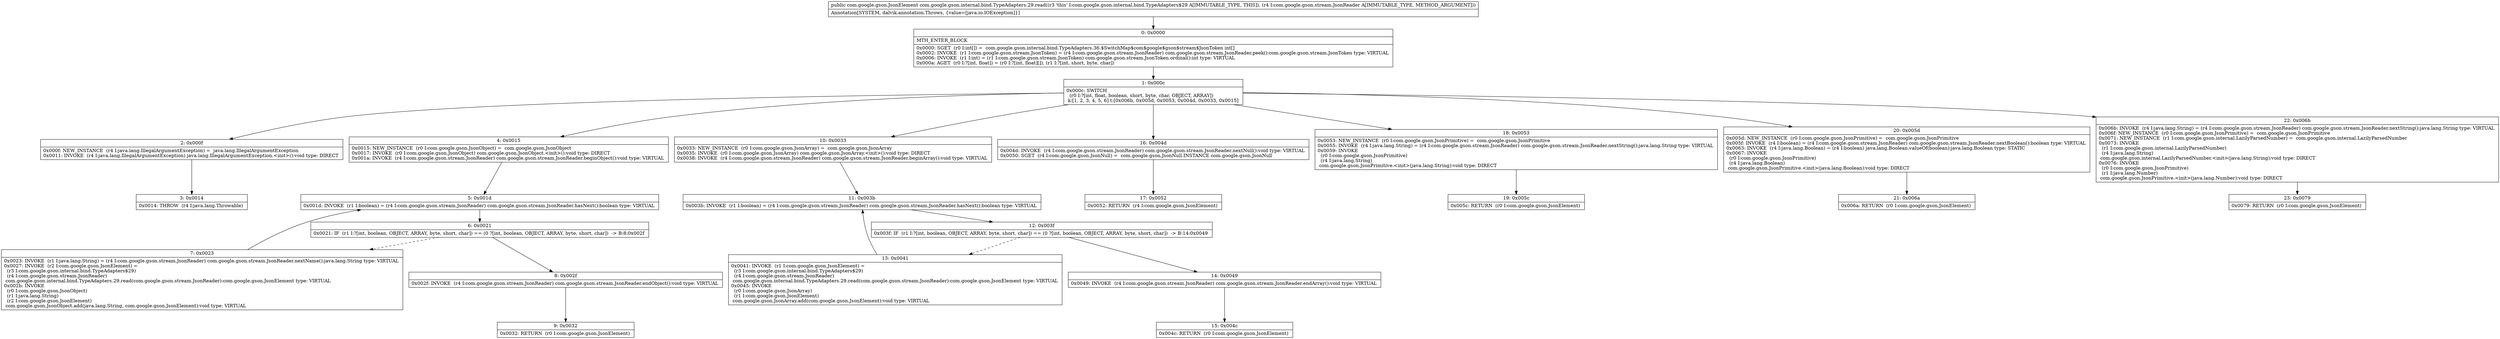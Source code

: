 digraph "CFG forcom.google.gson.internal.bind.TypeAdapters.29.read(Lcom\/google\/gson\/stream\/JsonReader;)Lcom\/google\/gson\/JsonElement;" {
Node_0 [shape=record,label="{0\:\ 0x0000|MTH_ENTER_BLOCK\l|0x0000: SGET  (r0 I:int[]) =  com.google.gson.internal.bind.TypeAdapters.36.$SwitchMap$com$google$gson$stream$JsonToken int[] \l0x0002: INVOKE  (r1 I:com.google.gson.stream.JsonToken) = (r4 I:com.google.gson.stream.JsonReader) com.google.gson.stream.JsonReader.peek():com.google.gson.stream.JsonToken type: VIRTUAL \l0x0006: INVOKE  (r1 I:int) = (r1 I:com.google.gson.stream.JsonToken) com.google.gson.stream.JsonToken.ordinal():int type: VIRTUAL \l0x000a: AGET  (r0 I:?[int, float]) = (r0 I:?[int, float][]), (r1 I:?[int, short, byte, char]) \l}"];
Node_1 [shape=record,label="{1\:\ 0x000c|0x000c: SWITCH  \l  (r0 I:?[int, float, boolean, short, byte, char, OBJECT, ARRAY])\l k:[1, 2, 3, 4, 5, 6] t:[0x006b, 0x005d, 0x0053, 0x004d, 0x0033, 0x0015] \l}"];
Node_2 [shape=record,label="{2\:\ 0x000f|0x000f: NEW_INSTANCE  (r4 I:java.lang.IllegalArgumentException) =  java.lang.IllegalArgumentException \l0x0011: INVOKE  (r4 I:java.lang.IllegalArgumentException) java.lang.IllegalArgumentException.\<init\>():void type: DIRECT \l}"];
Node_3 [shape=record,label="{3\:\ 0x0014|0x0014: THROW  (r4 I:java.lang.Throwable) \l}"];
Node_4 [shape=record,label="{4\:\ 0x0015|0x0015: NEW_INSTANCE  (r0 I:com.google.gson.JsonObject) =  com.google.gson.JsonObject \l0x0017: INVOKE  (r0 I:com.google.gson.JsonObject) com.google.gson.JsonObject.\<init\>():void type: DIRECT \l0x001a: INVOKE  (r4 I:com.google.gson.stream.JsonReader) com.google.gson.stream.JsonReader.beginObject():void type: VIRTUAL \l}"];
Node_5 [shape=record,label="{5\:\ 0x001d|0x001d: INVOKE  (r1 I:boolean) = (r4 I:com.google.gson.stream.JsonReader) com.google.gson.stream.JsonReader.hasNext():boolean type: VIRTUAL \l}"];
Node_6 [shape=record,label="{6\:\ 0x0021|0x0021: IF  (r1 I:?[int, boolean, OBJECT, ARRAY, byte, short, char]) == (0 ?[int, boolean, OBJECT, ARRAY, byte, short, char])  \-\> B:8:0x002f \l}"];
Node_7 [shape=record,label="{7\:\ 0x0023|0x0023: INVOKE  (r1 I:java.lang.String) = (r4 I:com.google.gson.stream.JsonReader) com.google.gson.stream.JsonReader.nextName():java.lang.String type: VIRTUAL \l0x0027: INVOKE  (r2 I:com.google.gson.JsonElement) = \l  (r3 I:com.google.gson.internal.bind.TypeAdapters$29)\l  (r4 I:com.google.gson.stream.JsonReader)\l com.google.gson.internal.bind.TypeAdapters.29.read(com.google.gson.stream.JsonReader):com.google.gson.JsonElement type: VIRTUAL \l0x002b: INVOKE  \l  (r0 I:com.google.gson.JsonObject)\l  (r1 I:java.lang.String)\l  (r2 I:com.google.gson.JsonElement)\l com.google.gson.JsonObject.add(java.lang.String, com.google.gson.JsonElement):void type: VIRTUAL \l}"];
Node_8 [shape=record,label="{8\:\ 0x002f|0x002f: INVOKE  (r4 I:com.google.gson.stream.JsonReader) com.google.gson.stream.JsonReader.endObject():void type: VIRTUAL \l}"];
Node_9 [shape=record,label="{9\:\ 0x0032|0x0032: RETURN  (r0 I:com.google.gson.JsonElement) \l}"];
Node_10 [shape=record,label="{10\:\ 0x0033|0x0033: NEW_INSTANCE  (r0 I:com.google.gson.JsonArray) =  com.google.gson.JsonArray \l0x0035: INVOKE  (r0 I:com.google.gson.JsonArray) com.google.gson.JsonArray.\<init\>():void type: DIRECT \l0x0038: INVOKE  (r4 I:com.google.gson.stream.JsonReader) com.google.gson.stream.JsonReader.beginArray():void type: VIRTUAL \l}"];
Node_11 [shape=record,label="{11\:\ 0x003b|0x003b: INVOKE  (r1 I:boolean) = (r4 I:com.google.gson.stream.JsonReader) com.google.gson.stream.JsonReader.hasNext():boolean type: VIRTUAL \l}"];
Node_12 [shape=record,label="{12\:\ 0x003f|0x003f: IF  (r1 I:?[int, boolean, OBJECT, ARRAY, byte, short, char]) == (0 ?[int, boolean, OBJECT, ARRAY, byte, short, char])  \-\> B:14:0x0049 \l}"];
Node_13 [shape=record,label="{13\:\ 0x0041|0x0041: INVOKE  (r1 I:com.google.gson.JsonElement) = \l  (r3 I:com.google.gson.internal.bind.TypeAdapters$29)\l  (r4 I:com.google.gson.stream.JsonReader)\l com.google.gson.internal.bind.TypeAdapters.29.read(com.google.gson.stream.JsonReader):com.google.gson.JsonElement type: VIRTUAL \l0x0045: INVOKE  \l  (r0 I:com.google.gson.JsonArray)\l  (r1 I:com.google.gson.JsonElement)\l com.google.gson.JsonArray.add(com.google.gson.JsonElement):void type: VIRTUAL \l}"];
Node_14 [shape=record,label="{14\:\ 0x0049|0x0049: INVOKE  (r4 I:com.google.gson.stream.JsonReader) com.google.gson.stream.JsonReader.endArray():void type: VIRTUAL \l}"];
Node_15 [shape=record,label="{15\:\ 0x004c|0x004c: RETURN  (r0 I:com.google.gson.JsonElement) \l}"];
Node_16 [shape=record,label="{16\:\ 0x004d|0x004d: INVOKE  (r4 I:com.google.gson.stream.JsonReader) com.google.gson.stream.JsonReader.nextNull():void type: VIRTUAL \l0x0050: SGET  (r4 I:com.google.gson.JsonNull) =  com.google.gson.JsonNull.INSTANCE com.google.gson.JsonNull \l}"];
Node_17 [shape=record,label="{17\:\ 0x0052|0x0052: RETURN  (r4 I:com.google.gson.JsonElement) \l}"];
Node_18 [shape=record,label="{18\:\ 0x0053|0x0053: NEW_INSTANCE  (r0 I:com.google.gson.JsonPrimitive) =  com.google.gson.JsonPrimitive \l0x0055: INVOKE  (r4 I:java.lang.String) = (r4 I:com.google.gson.stream.JsonReader) com.google.gson.stream.JsonReader.nextString():java.lang.String type: VIRTUAL \l0x0059: INVOKE  \l  (r0 I:com.google.gson.JsonPrimitive)\l  (r4 I:java.lang.String)\l com.google.gson.JsonPrimitive.\<init\>(java.lang.String):void type: DIRECT \l}"];
Node_19 [shape=record,label="{19\:\ 0x005c|0x005c: RETURN  (r0 I:com.google.gson.JsonElement) \l}"];
Node_20 [shape=record,label="{20\:\ 0x005d|0x005d: NEW_INSTANCE  (r0 I:com.google.gson.JsonPrimitive) =  com.google.gson.JsonPrimitive \l0x005f: INVOKE  (r4 I:boolean) = (r4 I:com.google.gson.stream.JsonReader) com.google.gson.stream.JsonReader.nextBoolean():boolean type: VIRTUAL \l0x0063: INVOKE  (r4 I:java.lang.Boolean) = (r4 I:boolean) java.lang.Boolean.valueOf(boolean):java.lang.Boolean type: STATIC \l0x0067: INVOKE  \l  (r0 I:com.google.gson.JsonPrimitive)\l  (r4 I:java.lang.Boolean)\l com.google.gson.JsonPrimitive.\<init\>(java.lang.Boolean):void type: DIRECT \l}"];
Node_21 [shape=record,label="{21\:\ 0x006a|0x006a: RETURN  (r0 I:com.google.gson.JsonElement) \l}"];
Node_22 [shape=record,label="{22\:\ 0x006b|0x006b: INVOKE  (r4 I:java.lang.String) = (r4 I:com.google.gson.stream.JsonReader) com.google.gson.stream.JsonReader.nextString():java.lang.String type: VIRTUAL \l0x006f: NEW_INSTANCE  (r0 I:com.google.gson.JsonPrimitive) =  com.google.gson.JsonPrimitive \l0x0071: NEW_INSTANCE  (r1 I:com.google.gson.internal.LazilyParsedNumber) =  com.google.gson.internal.LazilyParsedNumber \l0x0073: INVOKE  \l  (r1 I:com.google.gson.internal.LazilyParsedNumber)\l  (r4 I:java.lang.String)\l com.google.gson.internal.LazilyParsedNumber.\<init\>(java.lang.String):void type: DIRECT \l0x0076: INVOKE  \l  (r0 I:com.google.gson.JsonPrimitive)\l  (r1 I:java.lang.Number)\l com.google.gson.JsonPrimitive.\<init\>(java.lang.Number):void type: DIRECT \l}"];
Node_23 [shape=record,label="{23\:\ 0x0079|0x0079: RETURN  (r0 I:com.google.gson.JsonElement) \l}"];
MethodNode[shape=record,label="{public com.google.gson.JsonElement com.google.gson.internal.bind.TypeAdapters.29.read((r3 'this' I:com.google.gson.internal.bind.TypeAdapters$29 A[IMMUTABLE_TYPE, THIS]), (r4 I:com.google.gson.stream.JsonReader A[IMMUTABLE_TYPE, METHOD_ARGUMENT]))  | Annotation[SYSTEM, dalvik.annotation.Throws, \{value=[java.io.IOException]\}]\l}"];
MethodNode -> Node_0;
Node_0 -> Node_1;
Node_1 -> Node_2;
Node_1 -> Node_4;
Node_1 -> Node_10;
Node_1 -> Node_16;
Node_1 -> Node_18;
Node_1 -> Node_20;
Node_1 -> Node_22;
Node_2 -> Node_3;
Node_4 -> Node_5;
Node_5 -> Node_6;
Node_6 -> Node_7[style=dashed];
Node_6 -> Node_8;
Node_7 -> Node_5;
Node_8 -> Node_9;
Node_10 -> Node_11;
Node_11 -> Node_12;
Node_12 -> Node_13[style=dashed];
Node_12 -> Node_14;
Node_13 -> Node_11;
Node_14 -> Node_15;
Node_16 -> Node_17;
Node_18 -> Node_19;
Node_20 -> Node_21;
Node_22 -> Node_23;
}

